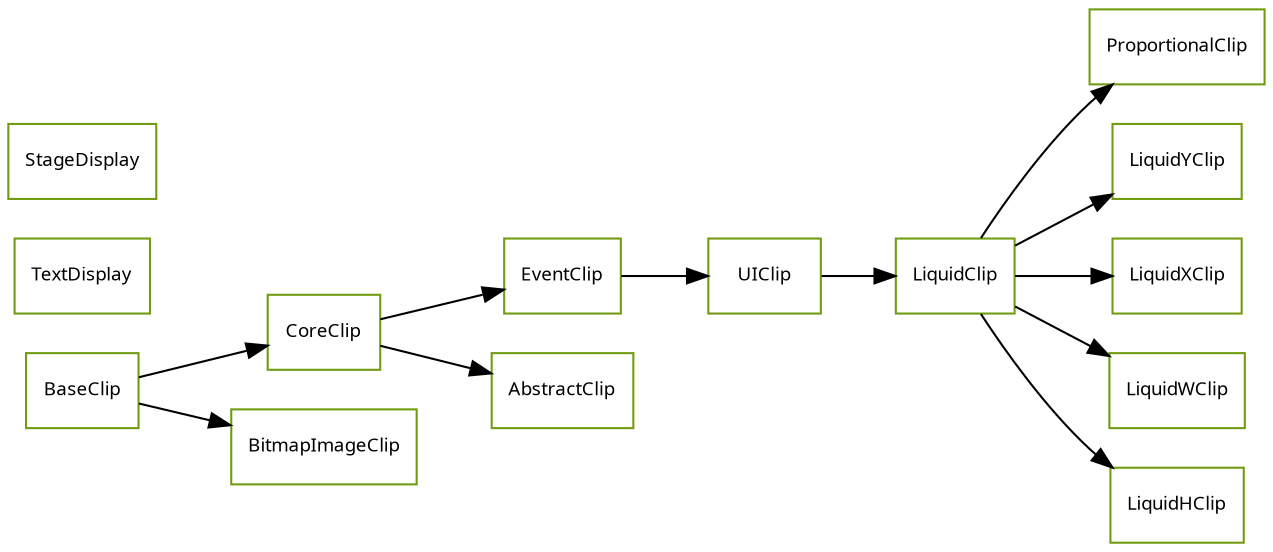 strict digraph class_diagram {
  rankdir=LR;
  TypeUIClip[
    label="UIClip",
    URL="UIClip.html",
    tooltip="com.sekati.display.UIClip",
    fontname="Verdana",
    fontsize="9"
    color="#729b12"
    shape="record"
  ];
  TypeTextDisplay[
    label="TextDisplay",
    URL="TextDisplay.html",
    tooltip="com.sekati.display.TextDisplay",
    fontname="Verdana",
    fontsize="9"
    color="#729b12"
    shape="record"
  ];
  TypeStageDisplay[
    label="StageDisplay",
    URL="StageDisplay.html",
    tooltip="com.sekati.display.StageDisplay",
    fontname="Verdana",
    fontsize="9"
    color="#729b12"
    shape="record"
  ];
  TypeProportionalClip[
    label="ProportionalClip",
    URL="ProportionalClip.html",
    tooltip="com.sekati.display.ProportionalClip",
    fontname="Verdana",
    fontsize="9"
    color="#729b12"
    shape="record"
  ];
  TypeLiquidYClip[
    label="LiquidYClip",
    URL="LiquidYClip.html",
    tooltip="com.sekati.display.LiquidYClip",
    fontname="Verdana",
    fontsize="9"
    color="#729b12"
    shape="record"
  ];
  TypeLiquidXClip[
    label="LiquidXClip",
    URL="LiquidXClip.html",
    tooltip="com.sekati.display.LiquidXClip",
    fontname="Verdana",
    fontsize="9"
    color="#729b12"
    shape="record"
  ];
  TypeLiquidWClip[
    label="LiquidWClip",
    URL="LiquidWClip.html",
    tooltip="com.sekati.display.LiquidWClip",
    fontname="Verdana",
    fontsize="9"
    color="#729b12"
    shape="record"
  ];
  TypeLiquidHClip[
    label="LiquidHClip",
    URL="LiquidHClip.html",
    tooltip="com.sekati.display.LiquidHClip",
    fontname="Verdana",
    fontsize="9"
    color="#729b12"
    shape="record"
  ];
  TypeLiquidClip[
    label="LiquidClip",
    URL="LiquidClip.html",
    tooltip="com.sekati.display.LiquidClip",
    fontname="Verdana",
    fontsize="9"
    color="#729b12"
    shape="record"
  ];
  TypeEventClip[
    label="EventClip",
    URL="EventClip.html",
    tooltip="com.sekati.display.EventClip",
    fontname="Verdana",
    fontsize="9"
    color="#729b12"
    shape="record"
  ];
  TypeCoreClip[
    label="CoreClip",
    URL="CoreClip.html",
    tooltip="com.sekati.display.CoreClip",
    fontname="Verdana",
    fontsize="9"
    color="#729b12"
    shape="record"
  ];
  TypeBitmapImageClip[
    label="BitmapImageClip",
    URL="BitmapImageClip.html",
    tooltip="com.sekati.display.BitmapImageClip",
    fontname="Verdana",
    fontsize="9"
    color="#729b12"
    shape="record"
  ];
  TypeBaseClip[
    label="BaseClip",
    URL="BaseClip.html",
    tooltip="com.sekati.display.BaseClip",
    fontname="Verdana",
    fontsize="9"
    color="#729b12"
    shape="record"
  ];
  TypeAbstractClip[
    label="AbstractClip",
    URL="AbstractClip.html",
    tooltip="com.sekati.display.AbstractClip",
    fontname="Verdana",
    fontsize="9"
    color="#729b12"
    shape="record"
  ];
  TypeEventClip -> TypeUIClip;
  TypeLiquidClip -> TypeProportionalClip;
  TypeLiquidClip -> TypeLiquidYClip;
  TypeLiquidClip -> TypeLiquidXClip;
  TypeLiquidClip -> TypeLiquidWClip;
  TypeLiquidClip -> TypeLiquidHClip;
  TypeUIClip -> TypeLiquidClip;
  TypeCoreClip -> TypeEventClip;
  TypeBaseClip -> TypeCoreClip;
  TypeBaseClip -> TypeBitmapImageClip;
  TypeCoreClip -> TypeAbstractClip;
}
